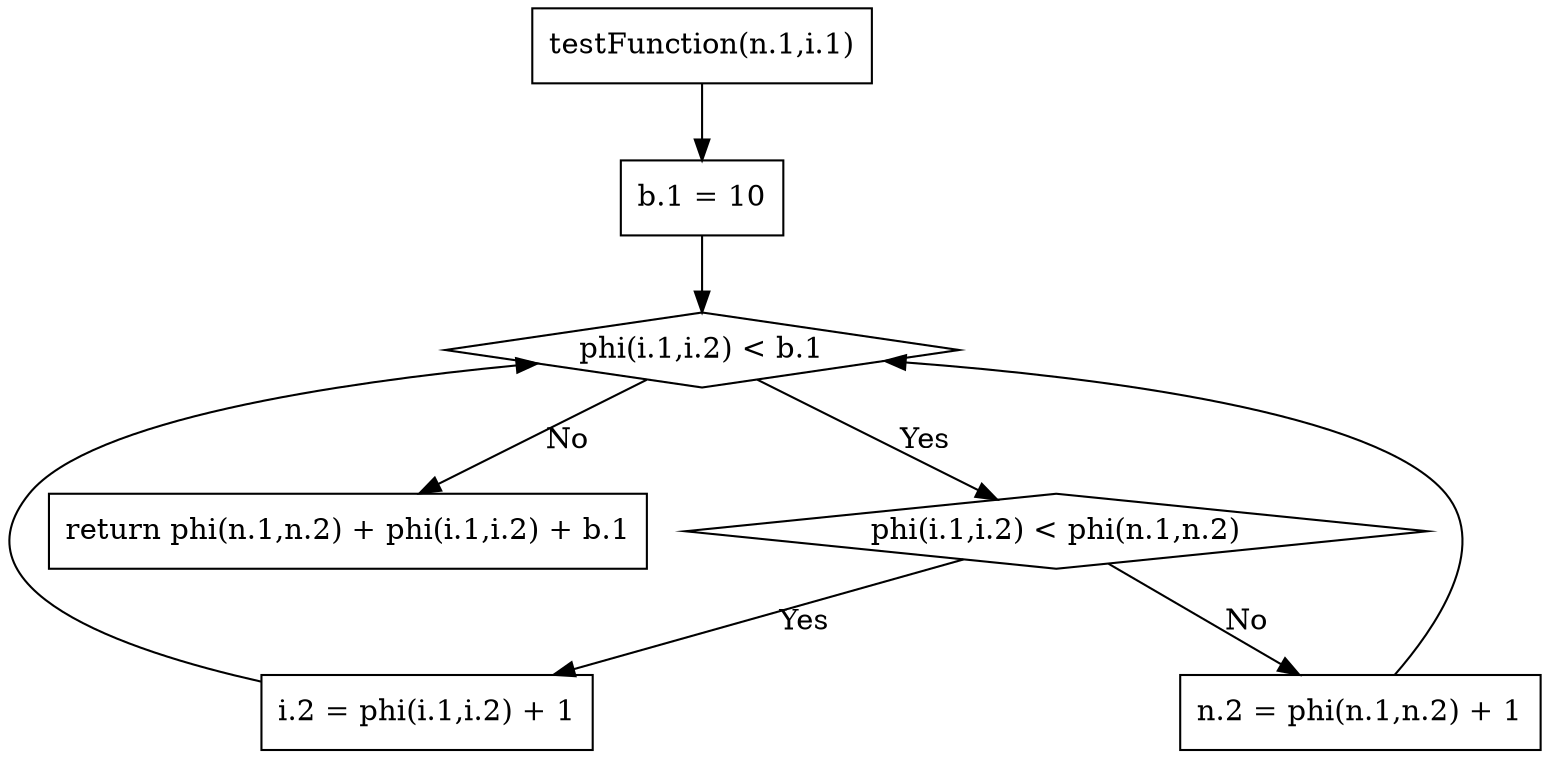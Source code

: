 digraph "gr" {
"1" ["label"="testFunction(n.1,i.1)","shape"="box"]
"2" ["label"="b.1 = 10","shape"="box"]
"3" ["label"="phi(i.1,i.2) < b.1","shape"="diamond"]
"4" ["label"="phi(i.1,i.2) < phi(n.1,n.2)","shape"="diamond"]
"5" ["label"="i.2 = phi(i.1,i.2) + 1","shape"="box"]
"6" ["label"="n.2 = phi(n.1,n.2) + 1","shape"="box"]
"7" ["label"="return phi(n.1,n.2) + phi(i.1,i.2) + b.1","shape"="box"]
"1" -> "2" ["label"=""]
"2" -> "3" ["label"=""]
"3" -> "4" ["label"="Yes"]
"3" -> "7" ["label"="No"]
"4" -> "5" ["label"="Yes"]
"4" -> "6" ["label"="No"]
"5" -> "3" ["label"=""]
"6" -> "3" ["label"=""]
}